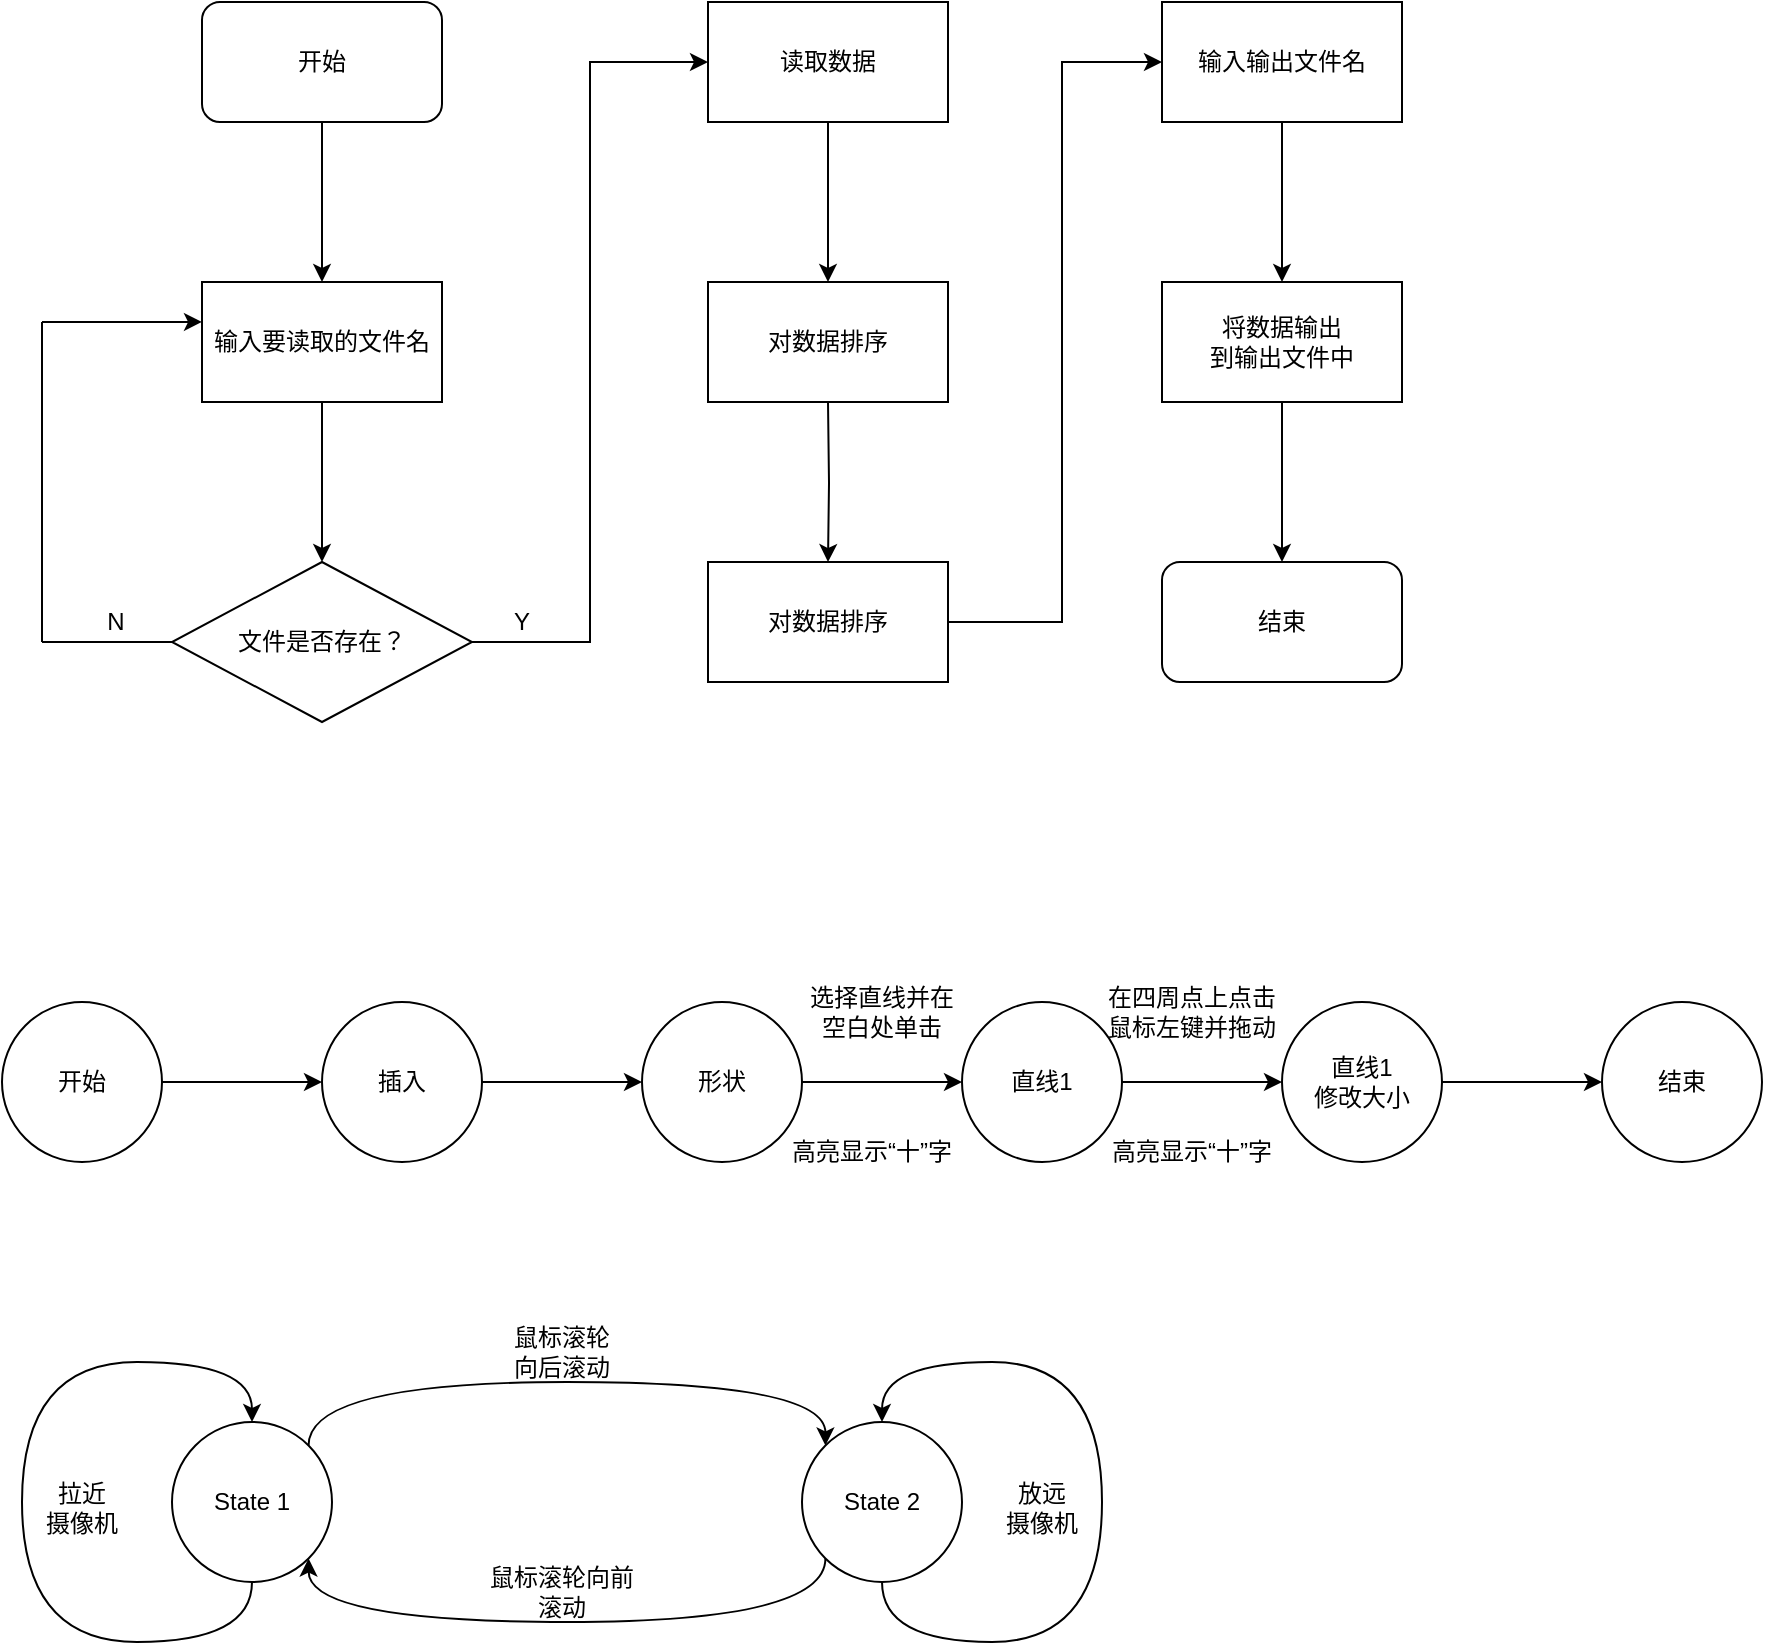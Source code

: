 <mxfile pages="1">
    <diagram id="HKrOn7rTwcd_1bVStvpv" name="第 1 页">
        <mxGraphModel dx="619" dy="324" grid="1" gridSize="10" guides="1" tooltips="1" connect="1" arrows="1" fold="1" page="0" pageScale="1" pageWidth="827" pageHeight="1169" math="0" shadow="0">
            <root>
                <mxCell id="0"/>
                <mxCell id="1" parent="0"/>
                <mxCell id="6" value="" style="edgeStyle=orthogonalEdgeStyle;rounded=0;orthogonalLoop=1;jettySize=auto;html=1;" parent="1" source="2" edge="1">
                    <mxGeometry relative="1" as="geometry">
                        <mxPoint x="160" y="160" as="targetPoint"/>
                    </mxGeometry>
                </mxCell>
                <mxCell id="2" value="开始" style="rounded=1;whiteSpace=wrap;html=1;" parent="1" vertex="1">
                    <mxGeometry x="100" y="20" width="120" height="60" as="geometry"/>
                </mxCell>
                <mxCell id="9" value="" style="edgeStyle=orthogonalEdgeStyle;rounded=0;orthogonalLoop=1;jettySize=auto;html=1;" parent="1" source="7" edge="1">
                    <mxGeometry relative="1" as="geometry">
                        <mxPoint x="160" y="300" as="targetPoint"/>
                    </mxGeometry>
                </mxCell>
                <mxCell id="7" value="输入要读取的文件名" style="rounded=0;whiteSpace=wrap;html=1;" parent="1" vertex="1">
                    <mxGeometry x="100" y="160" width="120" height="60" as="geometry"/>
                </mxCell>
                <mxCell id="20" value="" style="edgeStyle=elbowEdgeStyle;rounded=0;orthogonalLoop=1;jettySize=auto;html=1;entryX=0;entryY=0.5;entryDx=0;entryDy=0;" parent="1" source="10" target="21" edge="1">
                    <mxGeometry relative="1" as="geometry">
                        <mxPoint x="290" y="150" as="targetPoint"/>
                    </mxGeometry>
                </mxCell>
                <mxCell id="10" value="文件是否存在？" style="rhombus;whiteSpace=wrap;html=1;" parent="1" vertex="1">
                    <mxGeometry x="85" y="300" width="150" height="80" as="geometry"/>
                </mxCell>
                <mxCell id="13" value="N" style="text;html=1;strokeColor=none;fillColor=none;align=center;verticalAlign=middle;whiteSpace=wrap;rounded=0;" parent="1" vertex="1">
                    <mxGeometry x="37" y="320" width="40" height="20" as="geometry"/>
                </mxCell>
                <mxCell id="15" value="" style="endArrow=none;html=1;entryX=0;entryY=0.5;entryDx=0;entryDy=0;" parent="1" target="10" edge="1">
                    <mxGeometry width="50" height="50" relative="1" as="geometry">
                        <mxPoint x="20" y="340" as="sourcePoint"/>
                        <mxPoint x="80" y="400" as="targetPoint"/>
                    </mxGeometry>
                </mxCell>
                <mxCell id="16" value="" style="endArrow=none;html=1;" parent="1" edge="1">
                    <mxGeometry width="50" height="50" relative="1" as="geometry">
                        <mxPoint x="20" y="180" as="sourcePoint"/>
                        <mxPoint x="20" y="340" as="targetPoint"/>
                    </mxGeometry>
                </mxCell>
                <mxCell id="17" value="" style="endArrow=classic;html=1;entryX=0;entryY=0.333;entryDx=0;entryDy=0;entryPerimeter=0;" parent="1" target="7" edge="1">
                    <mxGeometry width="50" height="50" relative="1" as="geometry">
                        <mxPoint x="20" y="180" as="sourcePoint"/>
                        <mxPoint x="70" y="400" as="targetPoint"/>
                    </mxGeometry>
                </mxCell>
                <mxCell id="18" value="Y" style="text;html=1;strokeColor=none;fillColor=none;align=center;verticalAlign=middle;whiteSpace=wrap;rounded=0;" parent="1" vertex="1">
                    <mxGeometry x="240" y="320" width="40" height="20" as="geometry"/>
                </mxCell>
                <mxCell id="24" value="" style="edgeStyle=orthogonalEdgeStyle;rounded=0;orthogonalLoop=1;jettySize=auto;html=1;" parent="1" target="23" edge="1">
                    <mxGeometry relative="1" as="geometry">
                        <mxPoint x="413" y="220" as="sourcePoint"/>
                    </mxGeometry>
                </mxCell>
                <mxCell id="21" value="读取数据" style="rounded=0;whiteSpace=wrap;html=1;" parent="1" vertex="1">
                    <mxGeometry x="353" y="20" width="120" height="60" as="geometry"/>
                </mxCell>
                <mxCell id="26" value="" style="edgeStyle=orthogonalEdgeStyle;rounded=0;orthogonalLoop=1;jettySize=auto;html=1;" parent="1" source="23" target="25" edge="1">
                    <mxGeometry relative="1" as="geometry">
                        <Array as="points">
                            <mxPoint x="530" y="330"/>
                            <mxPoint x="530" y="50"/>
                        </Array>
                    </mxGeometry>
                </mxCell>
                <mxCell id="23" value="对数据排序" style="rounded=0;whiteSpace=wrap;html=1;direction=east;" parent="1" vertex="1">
                    <mxGeometry x="353" y="300" width="120" height="60" as="geometry"/>
                </mxCell>
                <mxCell id="32" value="对数据排序" style="rounded=0;whiteSpace=wrap;html=1;direction=east;" parent="1" vertex="1">
                    <mxGeometry x="353" y="160" width="120" height="60" as="geometry"/>
                </mxCell>
                <mxCell id="28" value="" style="edgeStyle=orthogonalEdgeStyle;rounded=0;orthogonalLoop=1;jettySize=auto;html=1;" parent="1" source="25" target="27" edge="1">
                    <mxGeometry relative="1" as="geometry"/>
                </mxCell>
                <mxCell id="25" value="输入输出文件名" style="rounded=0;whiteSpace=wrap;html=1;direction=east;" parent="1" vertex="1">
                    <mxGeometry x="580" y="20" width="120" height="60" as="geometry"/>
                </mxCell>
                <mxCell id="30" value="" style="edgeStyle=orthogonalEdgeStyle;rounded=0;orthogonalLoop=1;jettySize=auto;html=1;" parent="1" source="27" edge="1">
                    <mxGeometry relative="1" as="geometry">
                        <mxPoint x="640" y="300" as="targetPoint"/>
                    </mxGeometry>
                </mxCell>
                <mxCell id="27" value="将数据输出&lt;br&gt;到输出文件中" style="rounded=0;whiteSpace=wrap;html=1;direction=east;" parent="1" vertex="1">
                    <mxGeometry x="580" y="160" width="120" height="60" as="geometry"/>
                </mxCell>
                <mxCell id="31" value="结束" style="rounded=1;whiteSpace=wrap;html=1;direction=east;" parent="1" vertex="1">
                    <mxGeometry x="580" y="300" width="120" height="60" as="geometry"/>
                </mxCell>
                <mxCell id="34" value="" style="endArrow=classic;html=1;entryX=0.5;entryY=0;entryDx=0;entryDy=0;exitX=0.5;exitY=1;exitDx=0;exitDy=0;" parent="1" source="21" target="32" edge="1">
                    <mxGeometry width="50" height="50" relative="1" as="geometry">
                        <mxPoint x="10" y="450" as="sourcePoint"/>
                        <mxPoint x="60" y="400" as="targetPoint"/>
                    </mxGeometry>
                </mxCell>
                <mxCell id="37" value="" style="edgeStyle=none;html=1;" edge="1" parent="1" source="35" target="36">
                    <mxGeometry relative="1" as="geometry"/>
                </mxCell>
                <mxCell id="35" value="开始" style="ellipse;whiteSpace=wrap;html=1;aspect=fixed;" vertex="1" parent="1">
                    <mxGeometry y="520" width="80" height="80" as="geometry"/>
                </mxCell>
                <mxCell id="39" value="" style="edgeStyle=none;html=1;" edge="1" parent="1" source="36" target="38">
                    <mxGeometry relative="1" as="geometry"/>
                </mxCell>
                <mxCell id="36" value="插入" style="ellipse;whiteSpace=wrap;html=1;aspect=fixed;" vertex="1" parent="1">
                    <mxGeometry x="160" y="520" width="80" height="80" as="geometry"/>
                </mxCell>
                <mxCell id="41" value="" style="edgeStyle=none;html=1;" edge="1" parent="1" source="38" target="40">
                    <mxGeometry relative="1" as="geometry"/>
                </mxCell>
                <mxCell id="38" value="形状" style="ellipse;whiteSpace=wrap;html=1;aspect=fixed;" vertex="1" parent="1">
                    <mxGeometry x="320" y="520" width="80" height="80" as="geometry"/>
                </mxCell>
                <mxCell id="43" value="" style="edgeStyle=none;html=1;" edge="1" parent="1" source="40" target="42">
                    <mxGeometry relative="1" as="geometry"/>
                </mxCell>
                <mxCell id="40" value="直线1" style="ellipse;whiteSpace=wrap;html=1;aspect=fixed;" vertex="1" parent="1">
                    <mxGeometry x="480" y="520" width="80" height="80" as="geometry"/>
                </mxCell>
                <mxCell id="45" value="" style="edgeStyle=none;html=1;" edge="1" parent="1" source="42" target="44">
                    <mxGeometry relative="1" as="geometry"/>
                </mxCell>
                <mxCell id="42" value="直线1&lt;br&gt;修改大小" style="ellipse;whiteSpace=wrap;html=1;aspect=fixed;" vertex="1" parent="1">
                    <mxGeometry x="640" y="520" width="80" height="80" as="geometry"/>
                </mxCell>
                <mxCell id="44" value="结束" style="ellipse;whiteSpace=wrap;html=1;aspect=fixed;" vertex="1" parent="1">
                    <mxGeometry x="800" y="520" width="80" height="80" as="geometry"/>
                </mxCell>
                <mxCell id="46" value="选择直线并在空白处单击" style="text;html=1;strokeColor=none;fillColor=none;align=center;verticalAlign=middle;whiteSpace=wrap;rounded=0;" vertex="1" parent="1">
                    <mxGeometry x="400" y="510" width="80" height="30" as="geometry"/>
                </mxCell>
                <mxCell id="47" value="高亮显示“十”字" style="text;html=1;strokeColor=none;fillColor=none;align=center;verticalAlign=middle;whiteSpace=wrap;rounded=0;" vertex="1" parent="1">
                    <mxGeometry x="390" y="580" width="90" height="30" as="geometry"/>
                </mxCell>
                <mxCell id="48" value="在四周点上点击鼠标左键并拖动" style="text;html=1;strokeColor=none;fillColor=none;align=center;verticalAlign=middle;whiteSpace=wrap;rounded=0;" vertex="1" parent="1">
                    <mxGeometry x="550" y="510" width="90" height="30" as="geometry"/>
                </mxCell>
                <mxCell id="49" value="高亮显示“十”字" style="text;html=1;strokeColor=none;fillColor=none;align=center;verticalAlign=middle;whiteSpace=wrap;rounded=0;" vertex="1" parent="1">
                    <mxGeometry x="550" y="580" width="90" height="30" as="geometry"/>
                </mxCell>
                <mxCell id="69" style="edgeStyle=orthogonalEdgeStyle;html=1;exitX=1;exitY=0;exitDx=0;exitDy=0;entryX=0;entryY=0;entryDx=0;entryDy=0;curved=1;" edge="1" parent="1" source="67" target="68">
                    <mxGeometry relative="1" as="geometry">
                        <Array as="points">
                            <mxPoint x="153" y="710"/>
                            <mxPoint x="412" y="710"/>
                        </Array>
                    </mxGeometry>
                </mxCell>
                <mxCell id="67" value="State 1" style="ellipse;whiteSpace=wrap;html=1;aspect=fixed;" vertex="1" parent="1">
                    <mxGeometry x="85" y="730" width="80" height="80" as="geometry"/>
                </mxCell>
                <mxCell id="70" style="edgeStyle=orthogonalEdgeStyle;html=1;exitX=0;exitY=1;exitDx=0;exitDy=0;entryX=1;entryY=1;entryDx=0;entryDy=0;curved=1;" edge="1" parent="1" source="68" target="67">
                    <mxGeometry relative="1" as="geometry">
                        <Array as="points">
                            <mxPoint x="412" y="830"/>
                            <mxPoint x="153" y="830"/>
                        </Array>
                    </mxGeometry>
                </mxCell>
                <mxCell id="68" value="State 2" style="ellipse;whiteSpace=wrap;html=1;aspect=fixed;" vertex="1" parent="1">
                    <mxGeometry x="400" y="730" width="80" height="80" as="geometry"/>
                </mxCell>
                <mxCell id="71" style="edgeStyle=orthogonalEdgeStyle;curved=1;html=1;exitX=0.5;exitY=1;exitDx=0;exitDy=0;entryX=0.5;entryY=0;entryDx=0;entryDy=0;" edge="1" parent="1" source="68" target="68">
                    <mxGeometry relative="1" as="geometry">
                        <mxPoint x="480" y="840" as="sourcePoint"/>
                        <mxPoint x="500" y="820" as="targetPoint"/>
                        <Array as="points">
                            <mxPoint x="440" y="840"/>
                            <mxPoint x="550" y="840"/>
                            <mxPoint x="550" y="700"/>
                            <mxPoint x="440" y="700"/>
                        </Array>
                    </mxGeometry>
                </mxCell>
                <mxCell id="73" style="edgeStyle=orthogonalEdgeStyle;curved=1;html=1;exitX=0.5;exitY=1;exitDx=0;exitDy=0;entryX=0.5;entryY=0;entryDx=0;entryDy=0;" edge="1" parent="1" source="67" target="67">
                    <mxGeometry relative="1" as="geometry">
                        <mxPoint x="-60" y="799.94" as="sourcePoint"/>
                        <mxPoint x="-60" y="719.94" as="targetPoint"/>
                        <Array as="points">
                            <mxPoint x="125" y="840"/>
                            <mxPoint x="10" y="840"/>
                            <mxPoint x="10" y="700"/>
                            <mxPoint x="125" y="700"/>
                        </Array>
                    </mxGeometry>
                </mxCell>
                <mxCell id="74" value="鼠标滚轮向后滚动" style="text;html=1;strokeColor=none;fillColor=none;align=center;verticalAlign=middle;whiteSpace=wrap;rounded=0;" vertex="1" parent="1">
                    <mxGeometry x="250" y="680" width="60" height="30" as="geometry"/>
                </mxCell>
                <mxCell id="75" value="鼠标滚轮向前滚动" style="text;html=1;strokeColor=none;fillColor=none;align=center;verticalAlign=middle;whiteSpace=wrap;rounded=0;" vertex="1" parent="1">
                    <mxGeometry x="240" y="800" width="80" height="30" as="geometry"/>
                </mxCell>
                <mxCell id="76" value="拉近&lt;br&gt;摄像机" style="text;html=1;strokeColor=none;fillColor=none;align=center;verticalAlign=middle;whiteSpace=wrap;rounded=0;" vertex="1" parent="1">
                    <mxGeometry x="10" y="745" width="60" height="55" as="geometry"/>
                </mxCell>
                <mxCell id="77" value="放远&lt;br&gt;摄像机" style="text;html=1;strokeColor=none;fillColor=none;align=center;verticalAlign=middle;whiteSpace=wrap;rounded=0;" vertex="1" parent="1">
                    <mxGeometry x="490" y="745" width="60" height="55" as="geometry"/>
                </mxCell>
            </root>
        </mxGraphModel>
    </diagram>
</mxfile>
